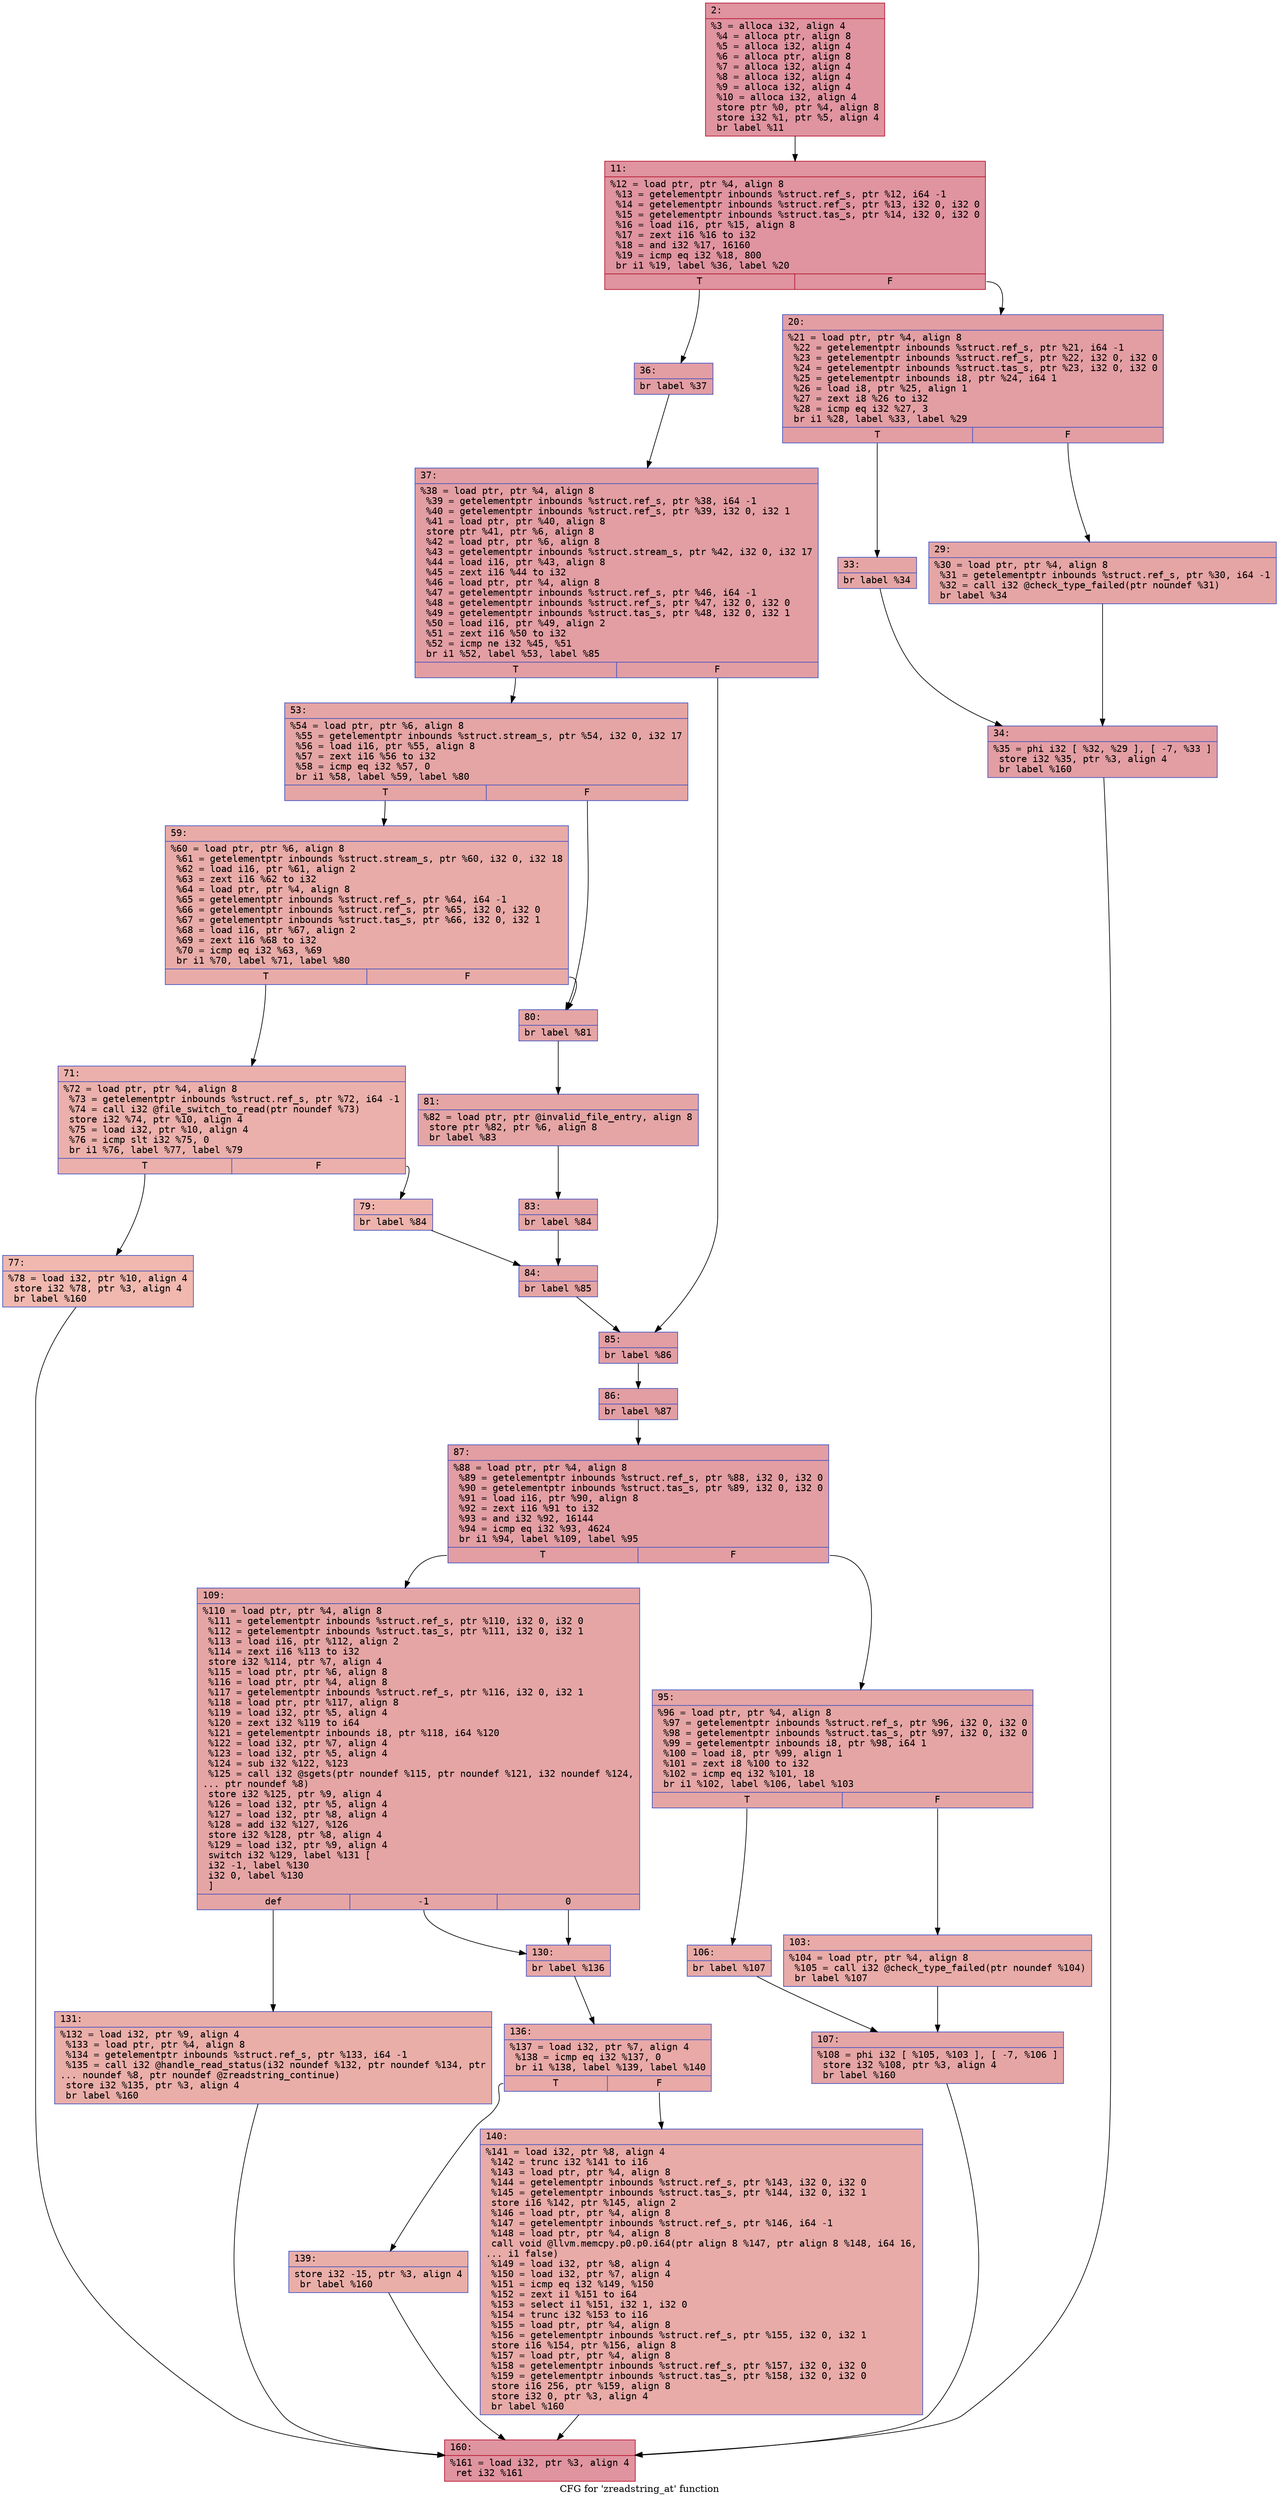 digraph "CFG for 'zreadstring_at' function" {
	label="CFG for 'zreadstring_at' function";

	Node0x600001a02620 [shape=record,color="#b70d28ff", style=filled, fillcolor="#b70d2870" fontname="Courier",label="{2:\l|  %3 = alloca i32, align 4\l  %4 = alloca ptr, align 8\l  %5 = alloca i32, align 4\l  %6 = alloca ptr, align 8\l  %7 = alloca i32, align 4\l  %8 = alloca i32, align 4\l  %9 = alloca i32, align 4\l  %10 = alloca i32, align 4\l  store ptr %0, ptr %4, align 8\l  store i32 %1, ptr %5, align 4\l  br label %11\l}"];
	Node0x600001a02620 -> Node0x600001a026c0[tooltip="2 -> 11\nProbability 100.00%" ];
	Node0x600001a026c0 [shape=record,color="#b70d28ff", style=filled, fillcolor="#b70d2870" fontname="Courier",label="{11:\l|  %12 = load ptr, ptr %4, align 8\l  %13 = getelementptr inbounds %struct.ref_s, ptr %12, i64 -1\l  %14 = getelementptr inbounds %struct.ref_s, ptr %13, i32 0, i32 0\l  %15 = getelementptr inbounds %struct.tas_s, ptr %14, i32 0, i32 0\l  %16 = load i16, ptr %15, align 8\l  %17 = zext i16 %16 to i32\l  %18 = and i32 %17, 16160\l  %19 = icmp eq i32 %18, 800\l  br i1 %19, label %36, label %20\l|{<s0>T|<s1>F}}"];
	Node0x600001a026c0:s0 -> Node0x600001a02850[tooltip="11 -> 36\nProbability 50.00%" ];
	Node0x600001a026c0:s1 -> Node0x600001a02710[tooltip="11 -> 20\nProbability 50.00%" ];
	Node0x600001a02710 [shape=record,color="#3d50c3ff", style=filled, fillcolor="#be242e70" fontname="Courier",label="{20:\l|  %21 = load ptr, ptr %4, align 8\l  %22 = getelementptr inbounds %struct.ref_s, ptr %21, i64 -1\l  %23 = getelementptr inbounds %struct.ref_s, ptr %22, i32 0, i32 0\l  %24 = getelementptr inbounds %struct.tas_s, ptr %23, i32 0, i32 0\l  %25 = getelementptr inbounds i8, ptr %24, i64 1\l  %26 = load i8, ptr %25, align 1\l  %27 = zext i8 %26 to i32\l  %28 = icmp eq i32 %27, 3\l  br i1 %28, label %33, label %29\l|{<s0>T|<s1>F}}"];
	Node0x600001a02710:s0 -> Node0x600001a027b0[tooltip="20 -> 33\nProbability 50.00%" ];
	Node0x600001a02710:s1 -> Node0x600001a02760[tooltip="20 -> 29\nProbability 50.00%" ];
	Node0x600001a02760 [shape=record,color="#3d50c3ff", style=filled, fillcolor="#c5333470" fontname="Courier",label="{29:\l|  %30 = load ptr, ptr %4, align 8\l  %31 = getelementptr inbounds %struct.ref_s, ptr %30, i64 -1\l  %32 = call i32 @check_type_failed(ptr noundef %31)\l  br label %34\l}"];
	Node0x600001a02760 -> Node0x600001a02800[tooltip="29 -> 34\nProbability 100.00%" ];
	Node0x600001a027b0 [shape=record,color="#3d50c3ff", style=filled, fillcolor="#c5333470" fontname="Courier",label="{33:\l|  br label %34\l}"];
	Node0x600001a027b0 -> Node0x600001a02800[tooltip="33 -> 34\nProbability 100.00%" ];
	Node0x600001a02800 [shape=record,color="#3d50c3ff", style=filled, fillcolor="#be242e70" fontname="Courier",label="{34:\l|  %35 = phi i32 [ %32, %29 ], [ -7, %33 ]\l  store i32 %35, ptr %3, align 4\l  br label %160\l}"];
	Node0x600001a02800 -> Node0x600001a02fd0[tooltip="34 -> 160\nProbability 100.00%" ];
	Node0x600001a02850 [shape=record,color="#3d50c3ff", style=filled, fillcolor="#be242e70" fontname="Courier",label="{36:\l|  br label %37\l}"];
	Node0x600001a02850 -> Node0x600001a028a0[tooltip="36 -> 37\nProbability 100.00%" ];
	Node0x600001a028a0 [shape=record,color="#3d50c3ff", style=filled, fillcolor="#be242e70" fontname="Courier",label="{37:\l|  %38 = load ptr, ptr %4, align 8\l  %39 = getelementptr inbounds %struct.ref_s, ptr %38, i64 -1\l  %40 = getelementptr inbounds %struct.ref_s, ptr %39, i32 0, i32 1\l  %41 = load ptr, ptr %40, align 8\l  store ptr %41, ptr %6, align 8\l  %42 = load ptr, ptr %6, align 8\l  %43 = getelementptr inbounds %struct.stream_s, ptr %42, i32 0, i32 17\l  %44 = load i16, ptr %43, align 8\l  %45 = zext i16 %44 to i32\l  %46 = load ptr, ptr %4, align 8\l  %47 = getelementptr inbounds %struct.ref_s, ptr %46, i64 -1\l  %48 = getelementptr inbounds %struct.ref_s, ptr %47, i32 0, i32 0\l  %49 = getelementptr inbounds %struct.tas_s, ptr %48, i32 0, i32 1\l  %50 = load i16, ptr %49, align 2\l  %51 = zext i16 %50 to i32\l  %52 = icmp ne i32 %45, %51\l  br i1 %52, label %53, label %85\l|{<s0>T|<s1>F}}"];
	Node0x600001a028a0:s0 -> Node0x600001a028f0[tooltip="37 -> 53\nProbability 50.00%" ];
	Node0x600001a028a0:s1 -> Node0x600001a02bc0[tooltip="37 -> 85\nProbability 50.00%" ];
	Node0x600001a028f0 [shape=record,color="#3d50c3ff", style=filled, fillcolor="#c5333470" fontname="Courier",label="{53:\l|  %54 = load ptr, ptr %6, align 8\l  %55 = getelementptr inbounds %struct.stream_s, ptr %54, i32 0, i32 17\l  %56 = load i16, ptr %55, align 8\l  %57 = zext i16 %56 to i32\l  %58 = icmp eq i32 %57, 0\l  br i1 %58, label %59, label %80\l|{<s0>T|<s1>F}}"];
	Node0x600001a028f0:s0 -> Node0x600001a02940[tooltip="53 -> 59\nProbability 37.50%" ];
	Node0x600001a028f0:s1 -> Node0x600001a02a80[tooltip="53 -> 80\nProbability 62.50%" ];
	Node0x600001a02940 [shape=record,color="#3d50c3ff", style=filled, fillcolor="#cc403a70" fontname="Courier",label="{59:\l|  %60 = load ptr, ptr %6, align 8\l  %61 = getelementptr inbounds %struct.stream_s, ptr %60, i32 0, i32 18\l  %62 = load i16, ptr %61, align 2\l  %63 = zext i16 %62 to i32\l  %64 = load ptr, ptr %4, align 8\l  %65 = getelementptr inbounds %struct.ref_s, ptr %64, i64 -1\l  %66 = getelementptr inbounds %struct.ref_s, ptr %65, i32 0, i32 0\l  %67 = getelementptr inbounds %struct.tas_s, ptr %66, i32 0, i32 1\l  %68 = load i16, ptr %67, align 2\l  %69 = zext i16 %68 to i32\l  %70 = icmp eq i32 %63, %69\l  br i1 %70, label %71, label %80\l|{<s0>T|<s1>F}}"];
	Node0x600001a02940:s0 -> Node0x600001a02990[tooltip="59 -> 71\nProbability 50.00%" ];
	Node0x600001a02940:s1 -> Node0x600001a02a80[tooltip="59 -> 80\nProbability 50.00%" ];
	Node0x600001a02990 [shape=record,color="#3d50c3ff", style=filled, fillcolor="#d24b4070" fontname="Courier",label="{71:\l|  %72 = load ptr, ptr %4, align 8\l  %73 = getelementptr inbounds %struct.ref_s, ptr %72, i64 -1\l  %74 = call i32 @file_switch_to_read(ptr noundef %73)\l  store i32 %74, ptr %10, align 4\l  %75 = load i32, ptr %10, align 4\l  %76 = icmp slt i32 %75, 0\l  br i1 %76, label %77, label %79\l|{<s0>T|<s1>F}}"];
	Node0x600001a02990:s0 -> Node0x600001a029e0[tooltip="71 -> 77\nProbability 37.50%" ];
	Node0x600001a02990:s1 -> Node0x600001a02a30[tooltip="71 -> 79\nProbability 62.50%" ];
	Node0x600001a029e0 [shape=record,color="#3d50c3ff", style=filled, fillcolor="#dc5d4a70" fontname="Courier",label="{77:\l|  %78 = load i32, ptr %10, align 4\l  store i32 %78, ptr %3, align 4\l  br label %160\l}"];
	Node0x600001a029e0 -> Node0x600001a02fd0[tooltip="77 -> 160\nProbability 100.00%" ];
	Node0x600001a02a30 [shape=record,color="#3d50c3ff", style=filled, fillcolor="#d6524470" fontname="Courier",label="{79:\l|  br label %84\l}"];
	Node0x600001a02a30 -> Node0x600001a02b70[tooltip="79 -> 84\nProbability 100.00%" ];
	Node0x600001a02a80 [shape=record,color="#3d50c3ff", style=filled, fillcolor="#c5333470" fontname="Courier",label="{80:\l|  br label %81\l}"];
	Node0x600001a02a80 -> Node0x600001a02ad0[tooltip="80 -> 81\nProbability 100.00%" ];
	Node0x600001a02ad0 [shape=record,color="#3d50c3ff", style=filled, fillcolor="#c5333470" fontname="Courier",label="{81:\l|  %82 = load ptr, ptr @invalid_file_entry, align 8\l  store ptr %82, ptr %6, align 8\l  br label %83\l}"];
	Node0x600001a02ad0 -> Node0x600001a02b20[tooltip="81 -> 83\nProbability 100.00%" ];
	Node0x600001a02b20 [shape=record,color="#3d50c3ff", style=filled, fillcolor="#c5333470" fontname="Courier",label="{83:\l|  br label %84\l}"];
	Node0x600001a02b20 -> Node0x600001a02b70[tooltip="83 -> 84\nProbability 100.00%" ];
	Node0x600001a02b70 [shape=record,color="#3d50c3ff", style=filled, fillcolor="#c5333470" fontname="Courier",label="{84:\l|  br label %85\l}"];
	Node0x600001a02b70 -> Node0x600001a02bc0[tooltip="84 -> 85\nProbability 100.00%" ];
	Node0x600001a02bc0 [shape=record,color="#3d50c3ff", style=filled, fillcolor="#be242e70" fontname="Courier",label="{85:\l|  br label %86\l}"];
	Node0x600001a02bc0 -> Node0x600001a02c10[tooltip="85 -> 86\nProbability 100.00%" ];
	Node0x600001a02c10 [shape=record,color="#3d50c3ff", style=filled, fillcolor="#be242e70" fontname="Courier",label="{86:\l|  br label %87\l}"];
	Node0x600001a02c10 -> Node0x600001a02c60[tooltip="86 -> 87\nProbability 100.00%" ];
	Node0x600001a02c60 [shape=record,color="#3d50c3ff", style=filled, fillcolor="#be242e70" fontname="Courier",label="{87:\l|  %88 = load ptr, ptr %4, align 8\l  %89 = getelementptr inbounds %struct.ref_s, ptr %88, i32 0, i32 0\l  %90 = getelementptr inbounds %struct.tas_s, ptr %89, i32 0, i32 0\l  %91 = load i16, ptr %90, align 8\l  %92 = zext i16 %91 to i32\l  %93 = and i32 %92, 16144\l  %94 = icmp eq i32 %93, 4624\l  br i1 %94, label %109, label %95\l|{<s0>T|<s1>F}}"];
	Node0x600001a02c60:s0 -> Node0x600001a02df0[tooltip="87 -> 109\nProbability 50.00%" ];
	Node0x600001a02c60:s1 -> Node0x600001a02cb0[tooltip="87 -> 95\nProbability 50.00%" ];
	Node0x600001a02cb0 [shape=record,color="#3d50c3ff", style=filled, fillcolor="#c5333470" fontname="Courier",label="{95:\l|  %96 = load ptr, ptr %4, align 8\l  %97 = getelementptr inbounds %struct.ref_s, ptr %96, i32 0, i32 0\l  %98 = getelementptr inbounds %struct.tas_s, ptr %97, i32 0, i32 0\l  %99 = getelementptr inbounds i8, ptr %98, i64 1\l  %100 = load i8, ptr %99, align 1\l  %101 = zext i8 %100 to i32\l  %102 = icmp eq i32 %101, 18\l  br i1 %102, label %106, label %103\l|{<s0>T|<s1>F}}"];
	Node0x600001a02cb0:s0 -> Node0x600001a02d50[tooltip="95 -> 106\nProbability 50.00%" ];
	Node0x600001a02cb0:s1 -> Node0x600001a02d00[tooltip="95 -> 103\nProbability 50.00%" ];
	Node0x600001a02d00 [shape=record,color="#3d50c3ff", style=filled, fillcolor="#cc403a70" fontname="Courier",label="{103:\l|  %104 = load ptr, ptr %4, align 8\l  %105 = call i32 @check_type_failed(ptr noundef %104)\l  br label %107\l}"];
	Node0x600001a02d00 -> Node0x600001a02da0[tooltip="103 -> 107\nProbability 100.00%" ];
	Node0x600001a02d50 [shape=record,color="#3d50c3ff", style=filled, fillcolor="#cc403a70" fontname="Courier",label="{106:\l|  br label %107\l}"];
	Node0x600001a02d50 -> Node0x600001a02da0[tooltip="106 -> 107\nProbability 100.00%" ];
	Node0x600001a02da0 [shape=record,color="#3d50c3ff", style=filled, fillcolor="#c5333470" fontname="Courier",label="{107:\l|  %108 = phi i32 [ %105, %103 ], [ -7, %106 ]\l  store i32 %108, ptr %3, align 4\l  br label %160\l}"];
	Node0x600001a02da0 -> Node0x600001a02fd0[tooltip="107 -> 160\nProbability 100.00%" ];
	Node0x600001a02df0 [shape=record,color="#3d50c3ff", style=filled, fillcolor="#c5333470" fontname="Courier",label="{109:\l|  %110 = load ptr, ptr %4, align 8\l  %111 = getelementptr inbounds %struct.ref_s, ptr %110, i32 0, i32 0\l  %112 = getelementptr inbounds %struct.tas_s, ptr %111, i32 0, i32 1\l  %113 = load i16, ptr %112, align 2\l  %114 = zext i16 %113 to i32\l  store i32 %114, ptr %7, align 4\l  %115 = load ptr, ptr %6, align 8\l  %116 = load ptr, ptr %4, align 8\l  %117 = getelementptr inbounds %struct.ref_s, ptr %116, i32 0, i32 1\l  %118 = load ptr, ptr %117, align 8\l  %119 = load i32, ptr %5, align 4\l  %120 = zext i32 %119 to i64\l  %121 = getelementptr inbounds i8, ptr %118, i64 %120\l  %122 = load i32, ptr %7, align 4\l  %123 = load i32, ptr %5, align 4\l  %124 = sub i32 %122, %123\l  %125 = call i32 @sgets(ptr noundef %115, ptr noundef %121, i32 noundef %124,\l... ptr noundef %8)\l  store i32 %125, ptr %9, align 4\l  %126 = load i32, ptr %5, align 4\l  %127 = load i32, ptr %8, align 4\l  %128 = add i32 %127, %126\l  store i32 %128, ptr %8, align 4\l  %129 = load i32, ptr %9, align 4\l  switch i32 %129, label %131 [\l    i32 -1, label %130\l    i32 0, label %130\l  ]\l|{<s0>def|<s1>-1|<s2>0}}"];
	Node0x600001a02df0:s0 -> Node0x600001a02e90[tooltip="109 -> 131\nProbability 33.33%" ];
	Node0x600001a02df0:s1 -> Node0x600001a02e40[tooltip="109 -> 130\nProbability 66.67%" ];
	Node0x600001a02df0:s2 -> Node0x600001a02e40[tooltip="109 -> 130\nProbability 66.67%" ];
	Node0x600001a02e40 [shape=record,color="#3d50c3ff", style=filled, fillcolor="#ca3b3770" fontname="Courier",label="{130:\l|  br label %136\l}"];
	Node0x600001a02e40 -> Node0x600001a02ee0[tooltip="130 -> 136\nProbability 100.00%" ];
	Node0x600001a02e90 [shape=record,color="#3d50c3ff", style=filled, fillcolor="#d0473d70" fontname="Courier",label="{131:\l|  %132 = load i32, ptr %9, align 4\l  %133 = load ptr, ptr %4, align 8\l  %134 = getelementptr inbounds %struct.ref_s, ptr %133, i64 -1\l  %135 = call i32 @handle_read_status(i32 noundef %132, ptr noundef %134, ptr\l... noundef %8, ptr noundef @zreadstring_continue)\l  store i32 %135, ptr %3, align 4\l  br label %160\l}"];
	Node0x600001a02e90 -> Node0x600001a02fd0[tooltip="131 -> 160\nProbability 100.00%" ];
	Node0x600001a02ee0 [shape=record,color="#3d50c3ff", style=filled, fillcolor="#ca3b3770" fontname="Courier",label="{136:\l|  %137 = load i32, ptr %7, align 4\l  %138 = icmp eq i32 %137, 0\l  br i1 %138, label %139, label %140\l|{<s0>T|<s1>F}}"];
	Node0x600001a02ee0:s0 -> Node0x600001a02f30[tooltip="136 -> 139\nProbability 37.50%" ];
	Node0x600001a02ee0:s1 -> Node0x600001a02f80[tooltip="136 -> 140\nProbability 62.50%" ];
	Node0x600001a02f30 [shape=record,color="#3d50c3ff", style=filled, fillcolor="#d0473d70" fontname="Courier",label="{139:\l|  store i32 -15, ptr %3, align 4\l  br label %160\l}"];
	Node0x600001a02f30 -> Node0x600001a02fd0[tooltip="139 -> 160\nProbability 100.00%" ];
	Node0x600001a02f80 [shape=record,color="#3d50c3ff", style=filled, fillcolor="#cc403a70" fontname="Courier",label="{140:\l|  %141 = load i32, ptr %8, align 4\l  %142 = trunc i32 %141 to i16\l  %143 = load ptr, ptr %4, align 8\l  %144 = getelementptr inbounds %struct.ref_s, ptr %143, i32 0, i32 0\l  %145 = getelementptr inbounds %struct.tas_s, ptr %144, i32 0, i32 1\l  store i16 %142, ptr %145, align 2\l  %146 = load ptr, ptr %4, align 8\l  %147 = getelementptr inbounds %struct.ref_s, ptr %146, i64 -1\l  %148 = load ptr, ptr %4, align 8\l  call void @llvm.memcpy.p0.p0.i64(ptr align 8 %147, ptr align 8 %148, i64 16,\l... i1 false)\l  %149 = load i32, ptr %8, align 4\l  %150 = load i32, ptr %7, align 4\l  %151 = icmp eq i32 %149, %150\l  %152 = zext i1 %151 to i64\l  %153 = select i1 %151, i32 1, i32 0\l  %154 = trunc i32 %153 to i16\l  %155 = load ptr, ptr %4, align 8\l  %156 = getelementptr inbounds %struct.ref_s, ptr %155, i32 0, i32 1\l  store i16 %154, ptr %156, align 8\l  %157 = load ptr, ptr %4, align 8\l  %158 = getelementptr inbounds %struct.ref_s, ptr %157, i32 0, i32 0\l  %159 = getelementptr inbounds %struct.tas_s, ptr %158, i32 0, i32 0\l  store i16 256, ptr %159, align 8\l  store i32 0, ptr %3, align 4\l  br label %160\l}"];
	Node0x600001a02f80 -> Node0x600001a02fd0[tooltip="140 -> 160\nProbability 100.00%" ];
	Node0x600001a02fd0 [shape=record,color="#b70d28ff", style=filled, fillcolor="#b70d2870" fontname="Courier",label="{160:\l|  %161 = load i32, ptr %3, align 4\l  ret i32 %161\l}"];
}
